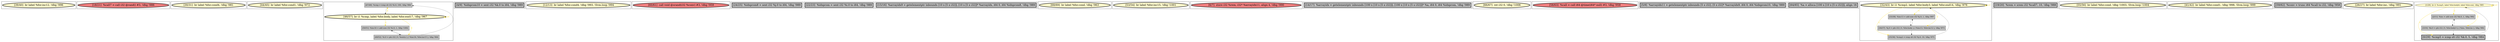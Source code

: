 
digraph G {





subgraph cluster25 {


node145 [penwidth=3.0,fontsize=20,fillcolor=lemonchiffon,label="[39/40]  br label %for.inc12, !dbg !996",shape=ellipse,style=filled ]



}

subgraph cluster24 {


node144 [penwidth=3.0,fontsize=20,fillcolor=lightcoral,label="[18/21]  %call7 = call i32 @rand() #3, !dbg !986",shape=ellipse,style=filled ]



}

subgraph cluster22 {


node142 [penwidth=3.0,fontsize=20,fillcolor=lemonchiffon,label="[30/31]  br label %for.cond4, !dbg !981",shape=ellipse,style=filled ]



}

subgraph cluster20 {


node137 [penwidth=3.0,fontsize=20,fillcolor=lemonchiffon,label="[44/45]  br label %for.cond1, !dbg !972",shape=ellipse,style=filled ]



}

subgraph cluster18 {


node135 [fillcolor=grey,label="[47/48]  %cmp = icmp slt i32 %i.0, 100, !dbg !966",shape=rectangle,style=filled ]
node134 [fillcolor=grey,label="[49/52]  %i.0 = phi i32 [ 0, %entry ], [ %inc16, %for.inc15 ], !dbg !964",shape=rectangle,style=filled ]
node132 [fillcolor=grey,label="[50/51]  %inc16 = add nsw i32 %i.0, 1, !dbg !1002",shape=rectangle,style=filled ]
node133 [penwidth=3.0,fontsize=20,fillcolor=lemonchiffon,label="[46/57]  br i1 %cmp, label %for.body, label %for.end17, !dbg !967",shape=ellipse,style=filled ]

node135->node133 [style=solid,color=black,label="",penwidth=0.5,fontcolor=black ]
node134->node135 [style=solid,color=black,label="",penwidth=0.5,fontcolor=black ]
node133->node132 [style=solid,color=gold,label="C",penwidth=1.0,fontcolor=gold ]
node133->node133 [style=solid,color=gold,label="C",penwidth=1.0,fontcolor=gold ]
node132->node134 [style=solid,color=black,label="",penwidth=0.5,fontcolor=black ]
node133->node135 [style=solid,color=gold,label="C",penwidth=1.0,fontcolor=gold ]
node134->node132 [style=solid,color=black,label="",penwidth=0.5,fontcolor=black ]
node133->node134 [style=solid,color=gold,label="C",penwidth=1.0,fontcolor=gold ]


}

subgraph cluster16 {


node130 [penwidth=3.0,fontsize=20,fillcolor=grey,label="[4/9]  %idxprom10 = sext i32 %k.0 to i64, !dbg !989",shape=rectangle,style=filled ]



}

subgraph cluster17 {


node131 [penwidth=3.0,fontsize=20,fillcolor=lemonchiffon,label="[12/13]  br label %for.cond4, !dbg !993, !llvm.loop !994",shape=ellipse,style=filled ]



}

subgraph cluster4 {


node115 [penwidth=3.0,fontsize=20,fillcolor=lightcoral,label="[60/61]  call void @srand(i32 %conv) #3, !dbg !959",shape=ellipse,style=filled ]



}

subgraph cluster3 {


node114 [penwidth=3.0,fontsize=20,fillcolor=grey,label="[24/25]  %idxprom8 = sext i32 %j.0 to i64, !dbg !989",shape=rectangle,style=filled ]



}

subgraph cluster2 {


node113 [penwidth=3.0,fontsize=20,fillcolor=grey,label="[22/23]  %idxprom = sext i32 %i.0 to i64, !dbg !989",shape=rectangle,style=filled ]



}

subgraph cluster1 {


node112 [penwidth=3.0,fontsize=20,fillcolor=grey,label="[15/16]  %arrayidx9 = getelementptr inbounds [10 x [5 x i32]], [10 x [5 x i32]]* %arrayidx, i64 0, i64 %idxprom8, !dbg !989",shape=rectangle,style=filled ]



}

subgraph cluster12 {


node123 [penwidth=3.0,fontsize=20,fillcolor=lemonchiffon,label="[68/69]  br label %for.cond, !dbg !963",shape=ellipse,style=filled ]



}

subgraph cluster5 {


node116 [penwidth=3.0,fontsize=20,fillcolor=lemonchiffon,label="[53/54]  br label %for.inc15, !dbg !1001",shape=ellipse,style=filled ]



}

subgraph cluster0 {


node111 [penwidth=3.0,fontsize=20,fillcolor=lightcoral,label="[6/7]  store i32 %rem, i32* %arrayidx11, align 4, !dbg !990",shape=ellipse,style=filled ]



}

subgraph cluster6 {


node117 [penwidth=3.0,fontsize=20,fillcolor=grey,label="[14/17]  %arrayidx = getelementptr inbounds [100 x [10 x [5 x i32]]], [100 x [10 x [5 x i32]]]* %a, i64 0, i64 %idxprom, !dbg !989",shape=rectangle,style=filled ]



}

subgraph cluster14 {


node125 [penwidth=3.0,fontsize=20,fillcolor=lemonchiffon,label="[66/67]  ret i32 0, !dbg !1006",shape=ellipse,style=filled ]



}

subgraph cluster7 {


node118 [penwidth=3.0,fontsize=20,fillcolor=lightcoral,label="[58/63]  %call = call i64 @time(i64* null) #3, !dbg !958",shape=ellipse,style=filled ]



}

subgraph cluster23 {


node143 [penwidth=3.0,fontsize=20,fillcolor=grey,label="[5/8]  %arrayidx11 = getelementptr inbounds [5 x i32], [5 x i32]* %arrayidx9, i64 0, i64 %idxprom10, !dbg !989",shape=rectangle,style=filled ]



}

subgraph cluster8 {


node119 [penwidth=3.0,fontsize=20,fillcolor=grey,label="[64/65]  %a = alloca [100 x [10 x [5 x i32]]], align 16",shape=rectangle,style=filled ]



}

subgraph cluster21 {


node140 [penwidth=3.0,fontsize=20,fillcolor=lemonchiffon,label="[32/43]  br i1 %cmp2, label %for.body3, label %for.end14, !dbg !976",shape=ellipse,style=filled ]
node141 [fillcolor=grey,label="[35/36]  %cmp2 = icmp slt i32 %j.0, 10, !dbg !975",shape=rectangle,style=filled ]
node138 [fillcolor=grey,label="[33/38]  %inc13 = add nsw i32 %j.0, 1, !dbg !997",shape=rectangle,style=filled ]
node139 [fillcolor=grey,label="[34/37]  %j.0 = phi i32 [ 0, %for.body ], [ %inc13, %for.inc12 ], !dbg !973",shape=rectangle,style=filled ]

node140->node140 [style=solid,color=gold,label="C",penwidth=1.0,fontcolor=gold ]
node140->node141 [style=solid,color=gold,label="C",penwidth=1.0,fontcolor=gold ]
node140->node139 [style=solid,color=gold,label="C",penwidth=1.0,fontcolor=gold ]
node141->node140 [style=solid,color=black,label="",penwidth=0.5,fontcolor=black ]
node138->node139 [style=solid,color=black,label="",penwidth=0.5,fontcolor=black ]
node139->node138 [style=solid,color=black,label="",penwidth=0.5,fontcolor=black ]
node140->node138 [style=solid,color=gold,label="C",penwidth=1.0,fontcolor=gold ]
node139->node141 [style=solid,color=black,label="",penwidth=0.5,fontcolor=black ]


}

subgraph cluster9 {


node120 [penwidth=3.0,fontsize=20,fillcolor=grey,label="[19/20]  %rem = srem i32 %call7, 10, !dbg !988",shape=rectangle,style=filled ]



}

subgraph cluster19 {


node136 [penwidth=3.0,fontsize=20,fillcolor=lemonchiffon,label="[55/56]  br label %for.cond, !dbg !1003, !llvm.loop !1004",shape=ellipse,style=filled ]



}

subgraph cluster10 {


node121 [penwidth=3.0,fontsize=20,fillcolor=lemonchiffon,label="[41/42]  br label %for.cond1, !dbg !998, !llvm.loop !999",shape=ellipse,style=filled ]



}

subgraph cluster11 {


node122 [penwidth=3.0,fontsize=20,fillcolor=grey,label="[59/62]  %conv = trunc i64 %call to i32, !dbg !958",shape=rectangle,style=filled ]



}

subgraph cluster13 {


node124 [penwidth=3.0,fontsize=20,fillcolor=lemonchiffon,label="[26/27]  br label %for.inc, !dbg !991",shape=ellipse,style=filled ]



}

subgraph cluster15 {


node129 [fillcolor=lemonchiffon,label="[1/28]  br i1 %cmp5, label %for.body6, label %for.end, !dbg !985",shape=ellipse,style=filled ]
node128 [penwidth=3.0,fontsize=20,fillcolor=grey,label="[0/29]  %cmp5 = icmp slt i32 %k.0, 5, !dbg !984",shape=rectangle,style=filled ]
node126 [fillcolor=grey,label="[2/11]  %inc = add nsw i32 %k.0, 1, !dbg !992",shape=rectangle,style=filled ]
node127 [fillcolor=grey,label="[3/10]  %k.0 = phi i32 [ 0, %for.body3 ], [ %inc, %for.inc ], !dbg !982",shape=rectangle,style=filled ]

node129->node126 [style=solid,color=gold,label="C",penwidth=1.0,fontcolor=gold ]
node128->node129 [style=solid,color=black,label="",penwidth=0.5,fontcolor=black ]
node129->node129 [style=solid,color=gold,label="C",penwidth=1.0,fontcolor=gold ]
node126->node127 [style=solid,color=black,label="",penwidth=0.5,fontcolor=black ]
node127->node126 [style=solid,color=black,label="",penwidth=0.5,fontcolor=black ]
node129->node127 [style=solid,color=gold,label="C",penwidth=1.0,fontcolor=gold ]
node127->node128 [style=solid,color=black,label="",penwidth=0.5,fontcolor=black ]
node129->node128 [style=solid,color=gold,label="C",penwidth=1.0,fontcolor=gold ]


}

}
